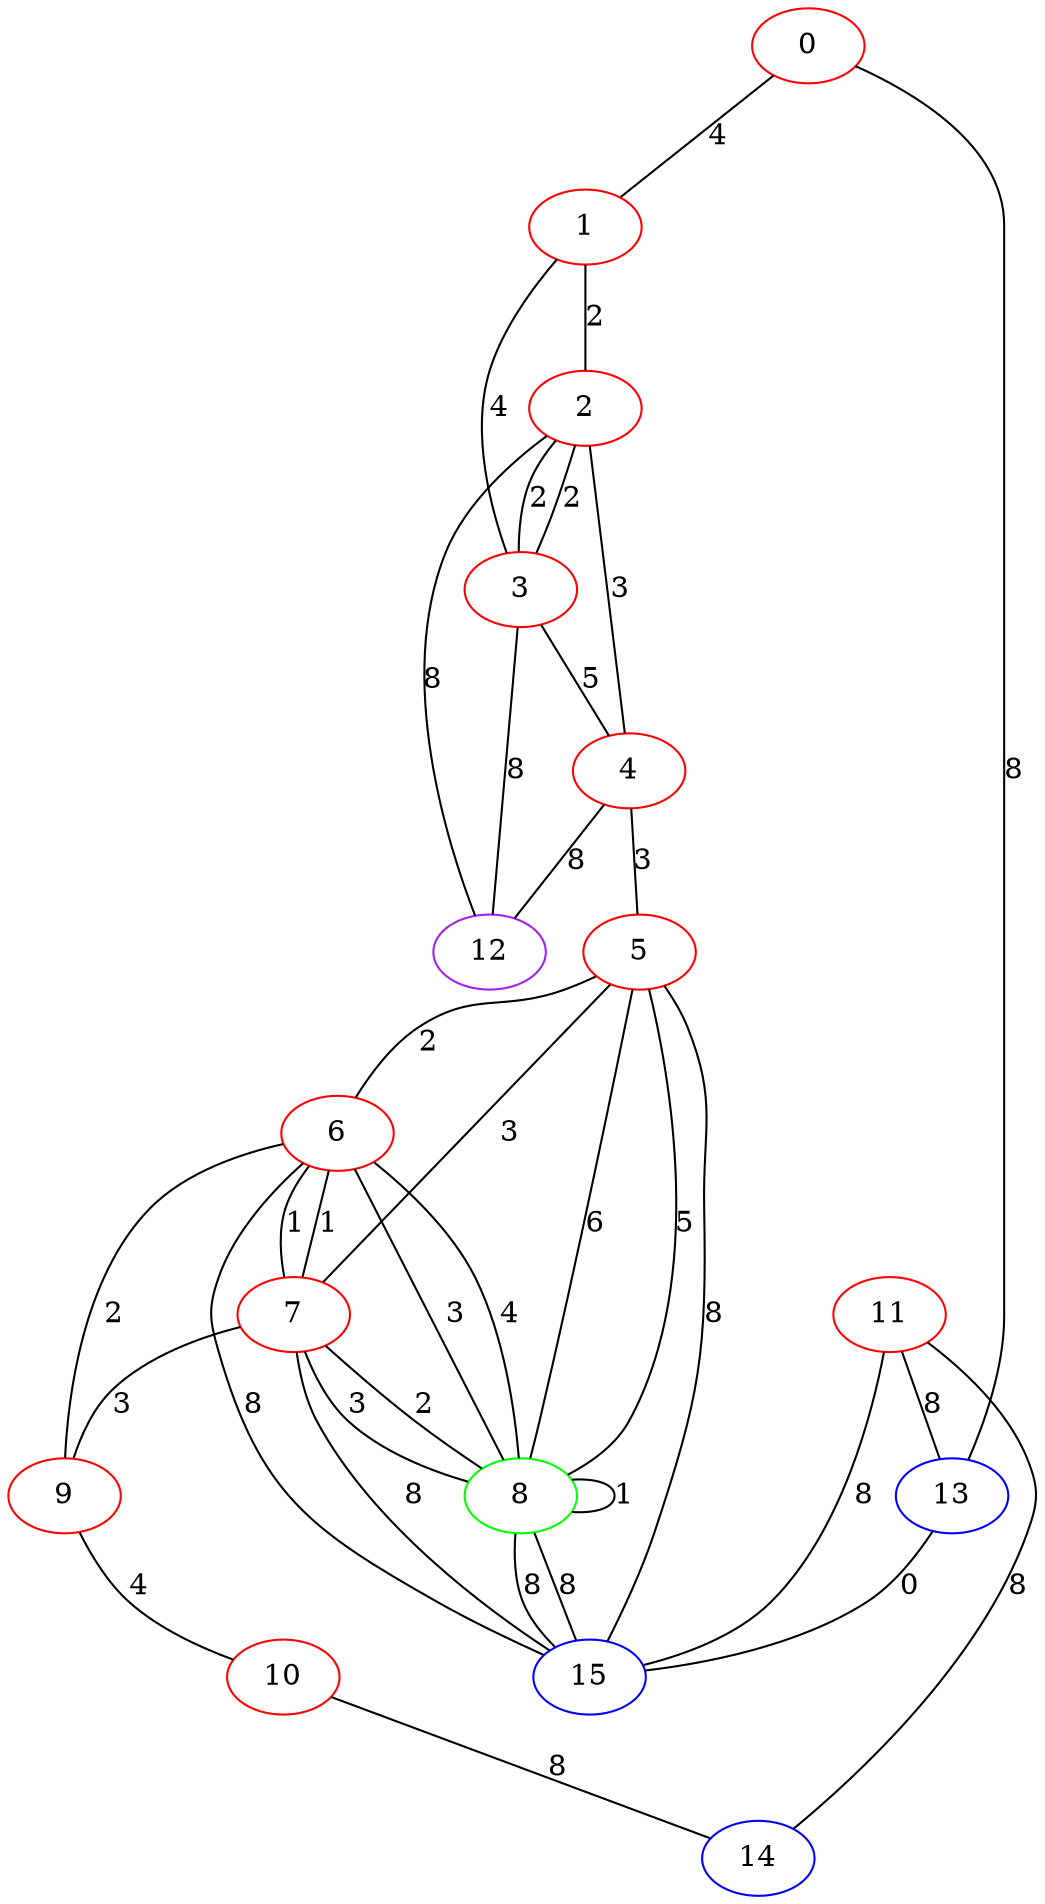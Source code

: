 graph "" {
0 [color=red, weight=1];
1 [color=red, weight=1];
2 [color=red, weight=1];
3 [color=red, weight=1];
4 [color=red, weight=1];
5 [color=red, weight=1];
6 [color=red, weight=1];
7 [color=red, weight=1];
8 [color=green, weight=2];
9 [color=red, weight=1];
10 [color=red, weight=1];
11 [color=red, weight=1];
12 [color=purple, weight=4];
13 [color=blue, weight=3];
14 [color=blue, weight=3];
15 [color=blue, weight=3];
0 -- 1  [key=0, label=4];
0 -- 13  [key=0, label=8];
1 -- 2  [key=0, label=2];
1 -- 3  [key=0, label=4];
2 -- 3  [key=0, label=2];
2 -- 3  [key=1, label=2];
2 -- 4  [key=0, label=3];
2 -- 12  [key=0, label=8];
3 -- 4  [key=0, label=5];
3 -- 12  [key=0, label=8];
4 -- 12  [key=0, label=8];
4 -- 5  [key=0, label=3];
5 -- 8  [key=0, label=5];
5 -- 8  [key=1, label=6];
5 -- 15  [key=0, label=8];
5 -- 6  [key=0, label=2];
5 -- 7  [key=0, label=3];
6 -- 8  [key=0, label=3];
6 -- 8  [key=1, label=4];
6 -- 9  [key=0, label=2];
6 -- 15  [key=0, label=8];
6 -- 7  [key=0, label=1];
6 -- 7  [key=1, label=1];
7 -- 8  [key=0, label=2];
7 -- 8  [key=1, label=3];
7 -- 9  [key=0, label=3];
7 -- 15  [key=0, label=8];
8 -- 8  [key=0, label=1];
8 -- 15  [key=0, label=8];
8 -- 15  [key=1, label=8];
9 -- 10  [key=0, label=4];
10 -- 14  [key=0, label=8];
11 -- 13  [key=0, label=8];
11 -- 14  [key=0, label=8];
11 -- 15  [key=0, label=8];
13 -- 15  [key=0, label=0];
}
